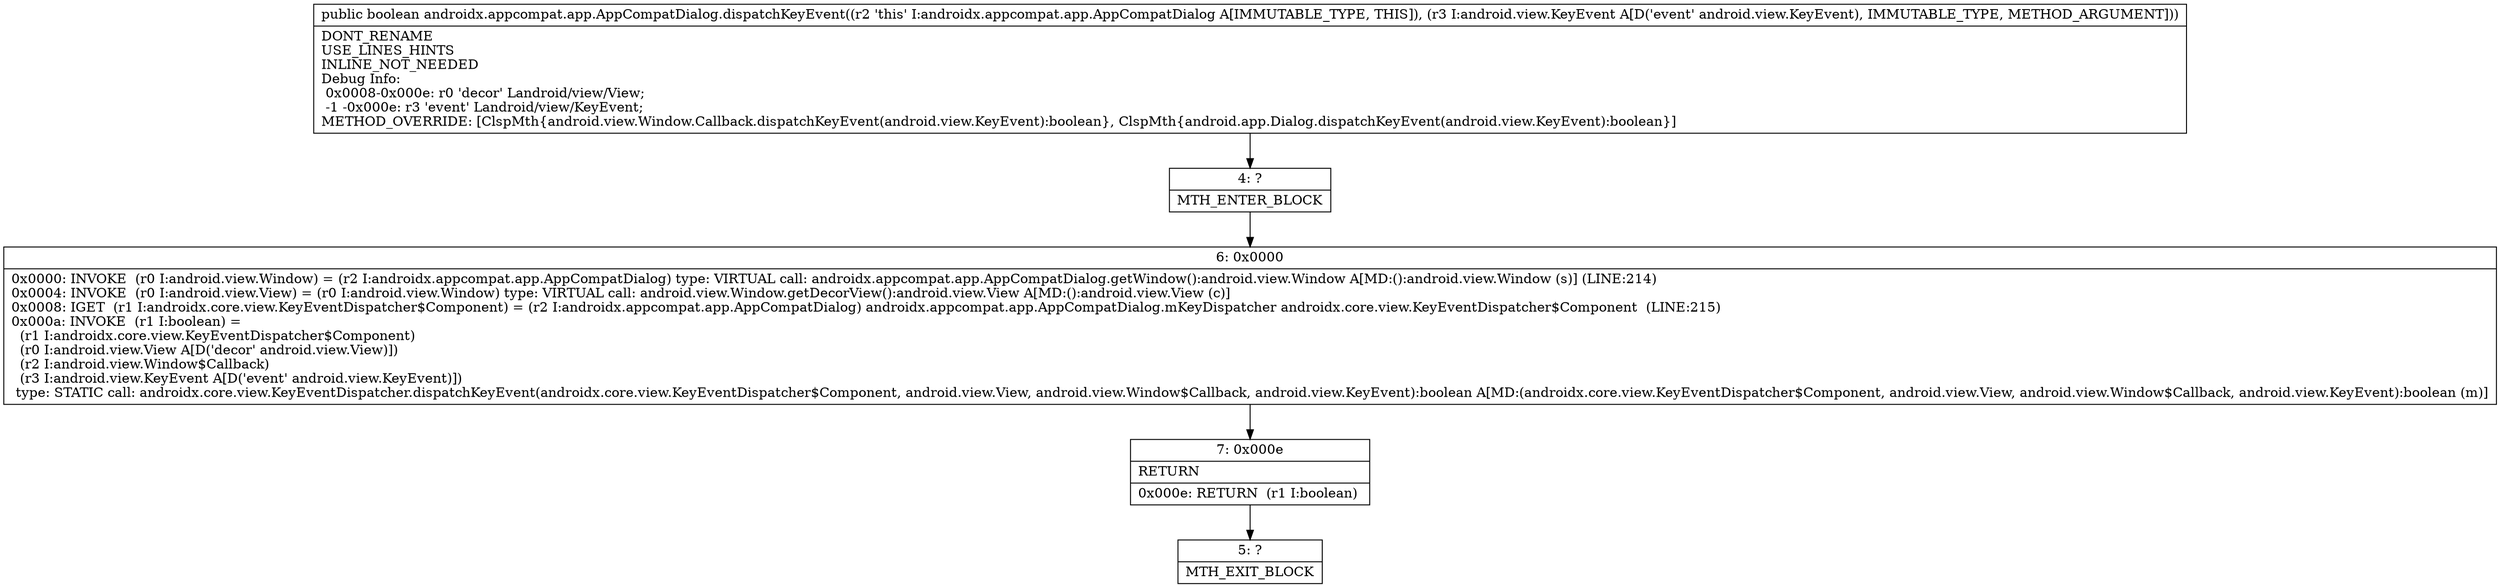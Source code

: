 digraph "CFG forandroidx.appcompat.app.AppCompatDialog.dispatchKeyEvent(Landroid\/view\/KeyEvent;)Z" {
Node_4 [shape=record,label="{4\:\ ?|MTH_ENTER_BLOCK\l}"];
Node_6 [shape=record,label="{6\:\ 0x0000|0x0000: INVOKE  (r0 I:android.view.Window) = (r2 I:androidx.appcompat.app.AppCompatDialog) type: VIRTUAL call: androidx.appcompat.app.AppCompatDialog.getWindow():android.view.Window A[MD:():android.view.Window (s)] (LINE:214)\l0x0004: INVOKE  (r0 I:android.view.View) = (r0 I:android.view.Window) type: VIRTUAL call: android.view.Window.getDecorView():android.view.View A[MD:():android.view.View (c)]\l0x0008: IGET  (r1 I:androidx.core.view.KeyEventDispatcher$Component) = (r2 I:androidx.appcompat.app.AppCompatDialog) androidx.appcompat.app.AppCompatDialog.mKeyDispatcher androidx.core.view.KeyEventDispatcher$Component  (LINE:215)\l0x000a: INVOKE  (r1 I:boolean) = \l  (r1 I:androidx.core.view.KeyEventDispatcher$Component)\l  (r0 I:android.view.View A[D('decor' android.view.View)])\l  (r2 I:android.view.Window$Callback)\l  (r3 I:android.view.KeyEvent A[D('event' android.view.KeyEvent)])\l type: STATIC call: androidx.core.view.KeyEventDispatcher.dispatchKeyEvent(androidx.core.view.KeyEventDispatcher$Component, android.view.View, android.view.Window$Callback, android.view.KeyEvent):boolean A[MD:(androidx.core.view.KeyEventDispatcher$Component, android.view.View, android.view.Window$Callback, android.view.KeyEvent):boolean (m)]\l}"];
Node_7 [shape=record,label="{7\:\ 0x000e|RETURN\l|0x000e: RETURN  (r1 I:boolean) \l}"];
Node_5 [shape=record,label="{5\:\ ?|MTH_EXIT_BLOCK\l}"];
MethodNode[shape=record,label="{public boolean androidx.appcompat.app.AppCompatDialog.dispatchKeyEvent((r2 'this' I:androidx.appcompat.app.AppCompatDialog A[IMMUTABLE_TYPE, THIS]), (r3 I:android.view.KeyEvent A[D('event' android.view.KeyEvent), IMMUTABLE_TYPE, METHOD_ARGUMENT]))  | DONT_RENAME\lUSE_LINES_HINTS\lINLINE_NOT_NEEDED\lDebug Info:\l  0x0008\-0x000e: r0 'decor' Landroid\/view\/View;\l  \-1 \-0x000e: r3 'event' Landroid\/view\/KeyEvent;\lMETHOD_OVERRIDE: [ClspMth\{android.view.Window.Callback.dispatchKeyEvent(android.view.KeyEvent):boolean\}, ClspMth\{android.app.Dialog.dispatchKeyEvent(android.view.KeyEvent):boolean\}]\l}"];
MethodNode -> Node_4;Node_4 -> Node_6;
Node_6 -> Node_7;
Node_7 -> Node_5;
}

